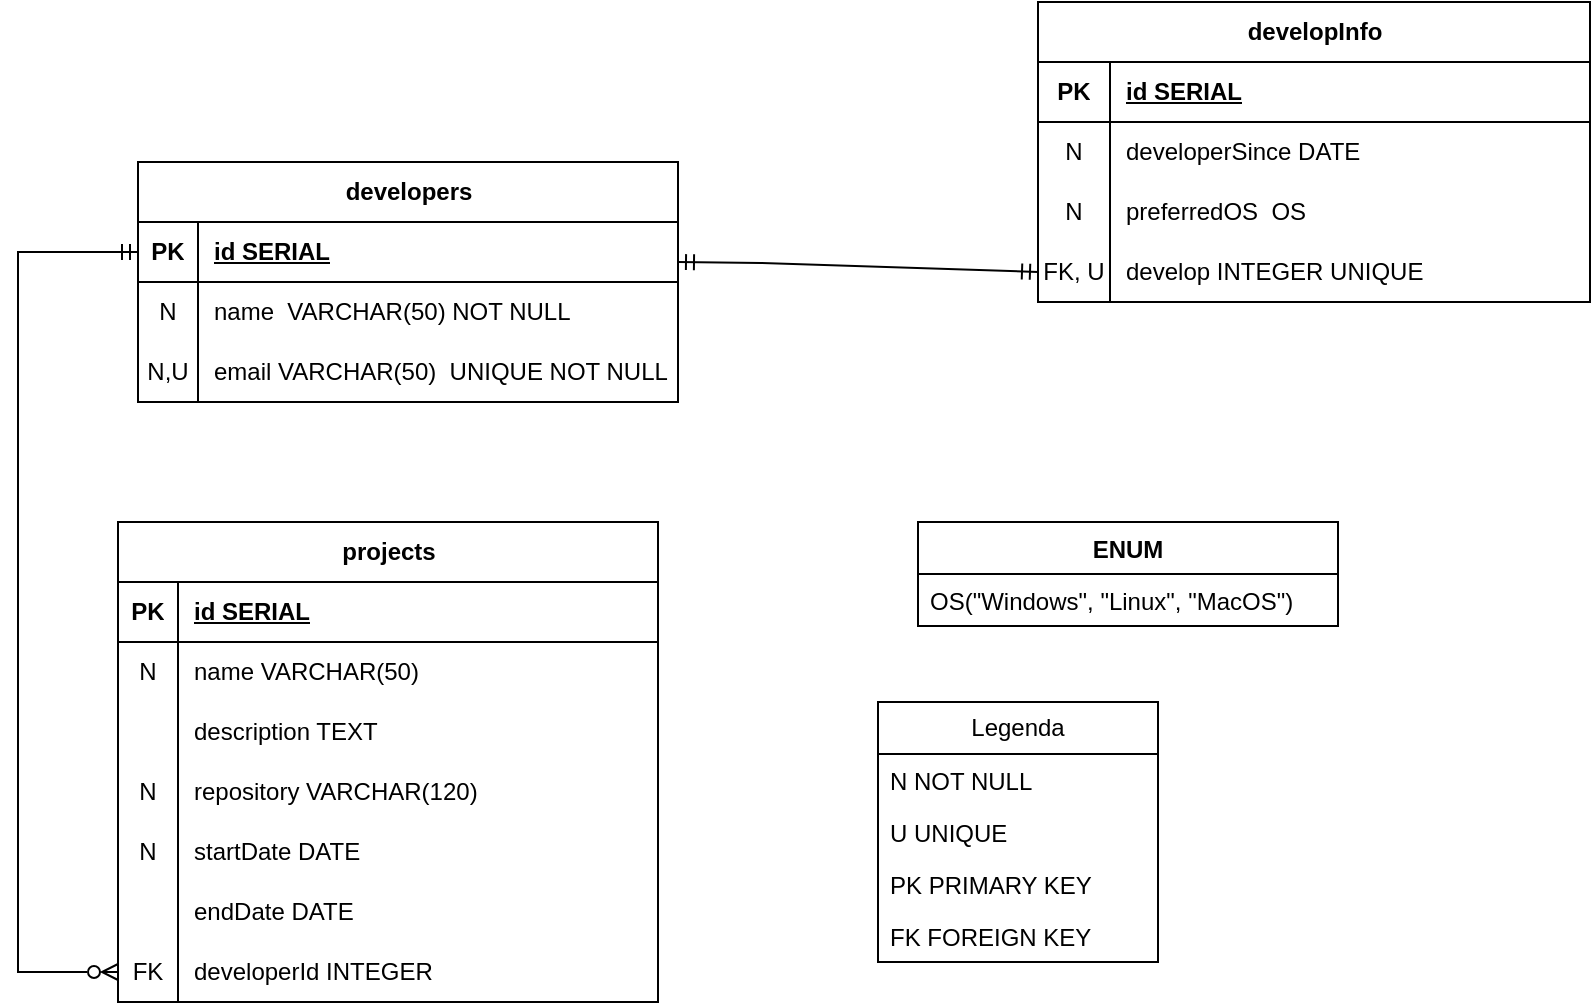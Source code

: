 <mxfile version="21.3.7" type="github">
  <diagram name="Página-1" id="qRXzVIsyfA_riDhHCWzU">
    <mxGraphModel dx="1408" dy="756" grid="1" gridSize="10" guides="1" tooltips="1" connect="1" arrows="1" fold="1" page="1" pageScale="1" pageWidth="827" pageHeight="1169" math="0" shadow="0">
      <root>
        <mxCell id="0" />
        <mxCell id="1" parent="0" />
        <mxCell id="hGeNGTA0IzrJumIQv7Sc-45" style="edgeStyle=none;rounded=0;orthogonalLoop=1;jettySize=auto;html=1;startArrow=ERmandOne;startFill=0;endArrow=ERmandOne;endFill=0;exitX=1;exitY=0.667;exitDx=0;exitDy=0;entryX=0;entryY=0.5;entryDx=0;entryDy=0;exitPerimeter=0;" edge="1" parent="1" source="hGeNGTA0IzrJumIQv7Sc-74" target="hGeNGTA0IzrJumIQv7Sc-57">
          <mxGeometry relative="1" as="geometry">
            <mxPoint x="510" y="230" as="targetPoint" />
            <mxPoint x="300" y="230" as="sourcePoint" />
            <Array as="points">
              <mxPoint x="401.5" y="230.5" />
            </Array>
          </mxGeometry>
        </mxCell>
        <mxCell id="hGeNGTA0IzrJumIQv7Sc-47" value="developInfo" style="shape=table;startSize=30;container=1;collapsible=1;childLayout=tableLayout;fixedRows=1;rowLines=0;fontStyle=1;align=center;resizeLast=1;html=1;" vertex="1" parent="1">
          <mxGeometry x="540" y="100" width="276" height="150" as="geometry" />
        </mxCell>
        <mxCell id="hGeNGTA0IzrJumIQv7Sc-48" value="" style="shape=tableRow;horizontal=0;startSize=0;swimlaneHead=0;swimlaneBody=0;fillColor=none;collapsible=0;dropTarget=0;points=[[0,0.5],[1,0.5]];portConstraint=eastwest;top=0;left=0;right=0;bottom=1;" vertex="1" parent="hGeNGTA0IzrJumIQv7Sc-47">
          <mxGeometry y="30" width="276" height="30" as="geometry" />
        </mxCell>
        <mxCell id="hGeNGTA0IzrJumIQv7Sc-49" value="PK" style="shape=partialRectangle;connectable=0;fillColor=none;top=0;left=0;bottom=0;right=0;fontStyle=1;overflow=hidden;whiteSpace=wrap;html=1;" vertex="1" parent="hGeNGTA0IzrJumIQv7Sc-48">
          <mxGeometry width="36" height="30" as="geometry">
            <mxRectangle width="36" height="30" as="alternateBounds" />
          </mxGeometry>
        </mxCell>
        <mxCell id="hGeNGTA0IzrJumIQv7Sc-50" value="id SERIAL" style="shape=partialRectangle;connectable=0;fillColor=none;top=0;left=0;bottom=0;right=0;align=left;spacingLeft=6;fontStyle=5;overflow=hidden;whiteSpace=wrap;html=1;" vertex="1" parent="hGeNGTA0IzrJumIQv7Sc-48">
          <mxGeometry x="36" width="240" height="30" as="geometry">
            <mxRectangle width="240" height="30" as="alternateBounds" />
          </mxGeometry>
        </mxCell>
        <mxCell id="hGeNGTA0IzrJumIQv7Sc-51" value="" style="shape=tableRow;horizontal=0;startSize=0;swimlaneHead=0;swimlaneBody=0;fillColor=none;collapsible=0;dropTarget=0;points=[[0,0.5],[1,0.5]];portConstraint=eastwest;top=0;left=0;right=0;bottom=0;" vertex="1" parent="hGeNGTA0IzrJumIQv7Sc-47">
          <mxGeometry y="60" width="276" height="30" as="geometry" />
        </mxCell>
        <mxCell id="hGeNGTA0IzrJumIQv7Sc-52" value="N" style="shape=partialRectangle;connectable=0;fillColor=none;top=0;left=0;bottom=0;right=0;editable=1;overflow=hidden;whiteSpace=wrap;html=1;" vertex="1" parent="hGeNGTA0IzrJumIQv7Sc-51">
          <mxGeometry width="36" height="30" as="geometry">
            <mxRectangle width="36" height="30" as="alternateBounds" />
          </mxGeometry>
        </mxCell>
        <mxCell id="hGeNGTA0IzrJumIQv7Sc-53" value="developerSince DATE&amp;nbsp;" style="shape=partialRectangle;connectable=0;fillColor=none;top=0;left=0;bottom=0;right=0;align=left;spacingLeft=6;overflow=hidden;whiteSpace=wrap;html=1;" vertex="1" parent="hGeNGTA0IzrJumIQv7Sc-51">
          <mxGeometry x="36" width="240" height="30" as="geometry">
            <mxRectangle width="240" height="30" as="alternateBounds" />
          </mxGeometry>
        </mxCell>
        <mxCell id="hGeNGTA0IzrJumIQv7Sc-54" value="" style="shape=tableRow;horizontal=0;startSize=0;swimlaneHead=0;swimlaneBody=0;fillColor=none;collapsible=0;dropTarget=0;points=[[0,0.5],[1,0.5]];portConstraint=eastwest;top=0;left=0;right=0;bottom=0;" vertex="1" parent="hGeNGTA0IzrJumIQv7Sc-47">
          <mxGeometry y="90" width="276" height="30" as="geometry" />
        </mxCell>
        <mxCell id="hGeNGTA0IzrJumIQv7Sc-55" value="N" style="shape=partialRectangle;connectable=0;fillColor=none;top=0;left=0;bottom=0;right=0;editable=1;overflow=hidden;whiteSpace=wrap;html=1;" vertex="1" parent="hGeNGTA0IzrJumIQv7Sc-54">
          <mxGeometry width="36" height="30" as="geometry">
            <mxRectangle width="36" height="30" as="alternateBounds" />
          </mxGeometry>
        </mxCell>
        <mxCell id="hGeNGTA0IzrJumIQv7Sc-56" value="preferredOS&amp;nbsp; OS&amp;nbsp;" style="shape=partialRectangle;connectable=0;fillColor=none;top=0;left=0;bottom=0;right=0;align=left;spacingLeft=6;overflow=hidden;whiteSpace=wrap;html=1;" vertex="1" parent="hGeNGTA0IzrJumIQv7Sc-54">
          <mxGeometry x="36" width="240" height="30" as="geometry">
            <mxRectangle width="240" height="30" as="alternateBounds" />
          </mxGeometry>
        </mxCell>
        <mxCell id="hGeNGTA0IzrJumIQv7Sc-57" value="" style="shape=tableRow;horizontal=0;startSize=0;swimlaneHead=0;swimlaneBody=0;fillColor=none;collapsible=0;dropTarget=0;points=[[0,0.5],[1,0.5]];portConstraint=eastwest;top=0;left=0;right=0;bottom=0;" vertex="1" parent="hGeNGTA0IzrJumIQv7Sc-47">
          <mxGeometry y="120" width="276" height="30" as="geometry" />
        </mxCell>
        <mxCell id="hGeNGTA0IzrJumIQv7Sc-58" value="FK, U" style="shape=partialRectangle;connectable=0;fillColor=none;top=0;left=0;bottom=0;right=0;editable=1;overflow=hidden;whiteSpace=wrap;html=1;" vertex="1" parent="hGeNGTA0IzrJumIQv7Sc-57">
          <mxGeometry width="36" height="30" as="geometry">
            <mxRectangle width="36" height="30" as="alternateBounds" />
          </mxGeometry>
        </mxCell>
        <mxCell id="hGeNGTA0IzrJumIQv7Sc-59" value="develop INTEGER UNIQUE" style="shape=partialRectangle;connectable=0;fillColor=none;top=0;left=0;bottom=0;right=0;align=left;spacingLeft=6;overflow=hidden;whiteSpace=wrap;html=1;" vertex="1" parent="hGeNGTA0IzrJumIQv7Sc-57">
          <mxGeometry x="36" width="240" height="30" as="geometry">
            <mxRectangle width="240" height="30" as="alternateBounds" />
          </mxGeometry>
        </mxCell>
        <mxCell id="hGeNGTA0IzrJumIQv7Sc-60" value="projects" style="shape=table;startSize=30;container=1;collapsible=1;childLayout=tableLayout;fixedRows=1;rowLines=0;fontStyle=1;align=center;resizeLast=1;html=1;" vertex="1" parent="1">
          <mxGeometry x="80" y="360" width="270" height="240" as="geometry" />
        </mxCell>
        <mxCell id="hGeNGTA0IzrJumIQv7Sc-61" value="" style="shape=tableRow;horizontal=0;startSize=0;swimlaneHead=0;swimlaneBody=0;fillColor=none;collapsible=0;dropTarget=0;points=[[0,0.5],[1,0.5]];portConstraint=eastwest;top=0;left=0;right=0;bottom=1;" vertex="1" parent="hGeNGTA0IzrJumIQv7Sc-60">
          <mxGeometry y="30" width="270" height="30" as="geometry" />
        </mxCell>
        <mxCell id="hGeNGTA0IzrJumIQv7Sc-62" value="PK" style="shape=partialRectangle;connectable=0;fillColor=none;top=0;left=0;bottom=0;right=0;fontStyle=1;overflow=hidden;whiteSpace=wrap;html=1;" vertex="1" parent="hGeNGTA0IzrJumIQv7Sc-61">
          <mxGeometry width="30" height="30" as="geometry">
            <mxRectangle width="30" height="30" as="alternateBounds" />
          </mxGeometry>
        </mxCell>
        <mxCell id="hGeNGTA0IzrJumIQv7Sc-63" value="id SERIAL" style="shape=partialRectangle;connectable=0;fillColor=none;top=0;left=0;bottom=0;right=0;align=left;spacingLeft=6;fontStyle=5;overflow=hidden;whiteSpace=wrap;html=1;" vertex="1" parent="hGeNGTA0IzrJumIQv7Sc-61">
          <mxGeometry x="30" width="240" height="30" as="geometry">
            <mxRectangle width="240" height="30" as="alternateBounds" />
          </mxGeometry>
        </mxCell>
        <mxCell id="hGeNGTA0IzrJumIQv7Sc-64" value="" style="shape=tableRow;horizontal=0;startSize=0;swimlaneHead=0;swimlaneBody=0;fillColor=none;collapsible=0;dropTarget=0;points=[[0,0.5],[1,0.5]];portConstraint=eastwest;top=0;left=0;right=0;bottom=0;" vertex="1" parent="hGeNGTA0IzrJumIQv7Sc-60">
          <mxGeometry y="60" width="270" height="30" as="geometry" />
        </mxCell>
        <mxCell id="hGeNGTA0IzrJumIQv7Sc-65" value="N" style="shape=partialRectangle;connectable=0;fillColor=none;top=0;left=0;bottom=0;right=0;editable=1;overflow=hidden;whiteSpace=wrap;html=1;" vertex="1" parent="hGeNGTA0IzrJumIQv7Sc-64">
          <mxGeometry width="30" height="30" as="geometry">
            <mxRectangle width="30" height="30" as="alternateBounds" />
          </mxGeometry>
        </mxCell>
        <mxCell id="hGeNGTA0IzrJumIQv7Sc-66" value="name VARCHAR(50)&amp;nbsp;" style="shape=partialRectangle;connectable=0;fillColor=none;top=0;left=0;bottom=0;right=0;align=left;spacingLeft=6;overflow=hidden;whiteSpace=wrap;html=1;" vertex="1" parent="hGeNGTA0IzrJumIQv7Sc-64">
          <mxGeometry x="30" width="240" height="30" as="geometry">
            <mxRectangle width="240" height="30" as="alternateBounds" />
          </mxGeometry>
        </mxCell>
        <mxCell id="hGeNGTA0IzrJumIQv7Sc-67" value="" style="shape=tableRow;horizontal=0;startSize=0;swimlaneHead=0;swimlaneBody=0;fillColor=none;collapsible=0;dropTarget=0;points=[[0,0.5],[1,0.5]];portConstraint=eastwest;top=0;left=0;right=0;bottom=0;" vertex="1" parent="hGeNGTA0IzrJumIQv7Sc-60">
          <mxGeometry y="90" width="270" height="30" as="geometry" />
        </mxCell>
        <mxCell id="hGeNGTA0IzrJumIQv7Sc-68" value="" style="shape=partialRectangle;connectable=0;fillColor=none;top=0;left=0;bottom=0;right=0;editable=1;overflow=hidden;whiteSpace=wrap;html=1;" vertex="1" parent="hGeNGTA0IzrJumIQv7Sc-67">
          <mxGeometry width="30" height="30" as="geometry">
            <mxRectangle width="30" height="30" as="alternateBounds" />
          </mxGeometry>
        </mxCell>
        <mxCell id="hGeNGTA0IzrJumIQv7Sc-69" value="description TEXT" style="shape=partialRectangle;connectable=0;fillColor=none;top=0;left=0;bottom=0;right=0;align=left;spacingLeft=6;overflow=hidden;whiteSpace=wrap;html=1;" vertex="1" parent="hGeNGTA0IzrJumIQv7Sc-67">
          <mxGeometry x="30" width="240" height="30" as="geometry">
            <mxRectangle width="240" height="30" as="alternateBounds" />
          </mxGeometry>
        </mxCell>
        <mxCell id="hGeNGTA0IzrJumIQv7Sc-70" value="" style="shape=tableRow;horizontal=0;startSize=0;swimlaneHead=0;swimlaneBody=0;fillColor=none;collapsible=0;dropTarget=0;points=[[0,0.5],[1,0.5]];portConstraint=eastwest;top=0;left=0;right=0;bottom=0;" vertex="1" parent="hGeNGTA0IzrJumIQv7Sc-60">
          <mxGeometry y="120" width="270" height="30" as="geometry" />
        </mxCell>
        <mxCell id="hGeNGTA0IzrJumIQv7Sc-71" value="N" style="shape=partialRectangle;connectable=0;fillColor=none;top=0;left=0;bottom=0;right=0;editable=1;overflow=hidden;whiteSpace=wrap;html=1;" vertex="1" parent="hGeNGTA0IzrJumIQv7Sc-70">
          <mxGeometry width="30" height="30" as="geometry">
            <mxRectangle width="30" height="30" as="alternateBounds" />
          </mxGeometry>
        </mxCell>
        <mxCell id="hGeNGTA0IzrJumIQv7Sc-72" value="repository VARCHAR(120)&amp;nbsp;" style="shape=partialRectangle;connectable=0;fillColor=none;top=0;left=0;bottom=0;right=0;align=left;spacingLeft=6;overflow=hidden;whiteSpace=wrap;html=1;" vertex="1" parent="hGeNGTA0IzrJumIQv7Sc-70">
          <mxGeometry x="30" width="240" height="30" as="geometry">
            <mxRectangle width="240" height="30" as="alternateBounds" />
          </mxGeometry>
        </mxCell>
        <mxCell id="hGeNGTA0IzrJumIQv7Sc-86" style="shape=tableRow;horizontal=0;startSize=0;swimlaneHead=0;swimlaneBody=0;fillColor=none;collapsible=0;dropTarget=0;points=[[0,0.5],[1,0.5]];portConstraint=eastwest;top=0;left=0;right=0;bottom=0;" vertex="1" parent="hGeNGTA0IzrJumIQv7Sc-60">
          <mxGeometry y="150" width="270" height="30" as="geometry" />
        </mxCell>
        <mxCell id="hGeNGTA0IzrJumIQv7Sc-87" value="N" style="shape=partialRectangle;connectable=0;fillColor=none;top=0;left=0;bottom=0;right=0;editable=1;overflow=hidden;whiteSpace=wrap;html=1;" vertex="1" parent="hGeNGTA0IzrJumIQv7Sc-86">
          <mxGeometry width="30" height="30" as="geometry">
            <mxRectangle width="30" height="30" as="alternateBounds" />
          </mxGeometry>
        </mxCell>
        <mxCell id="hGeNGTA0IzrJumIQv7Sc-88" value="startDate DATE&amp;nbsp;" style="shape=partialRectangle;connectable=0;fillColor=none;top=0;left=0;bottom=0;right=0;align=left;spacingLeft=6;overflow=hidden;whiteSpace=wrap;html=1;" vertex="1" parent="hGeNGTA0IzrJumIQv7Sc-86">
          <mxGeometry x="30" width="240" height="30" as="geometry">
            <mxRectangle width="240" height="30" as="alternateBounds" />
          </mxGeometry>
        </mxCell>
        <mxCell id="hGeNGTA0IzrJumIQv7Sc-89" style="shape=tableRow;horizontal=0;startSize=0;swimlaneHead=0;swimlaneBody=0;fillColor=none;collapsible=0;dropTarget=0;points=[[0,0.5],[1,0.5]];portConstraint=eastwest;top=0;left=0;right=0;bottom=0;" vertex="1" parent="hGeNGTA0IzrJumIQv7Sc-60">
          <mxGeometry y="180" width="270" height="30" as="geometry" />
        </mxCell>
        <mxCell id="hGeNGTA0IzrJumIQv7Sc-90" style="shape=partialRectangle;connectable=0;fillColor=none;top=0;left=0;bottom=0;right=0;editable=1;overflow=hidden;whiteSpace=wrap;html=1;" vertex="1" parent="hGeNGTA0IzrJumIQv7Sc-89">
          <mxGeometry width="30" height="30" as="geometry">
            <mxRectangle width="30" height="30" as="alternateBounds" />
          </mxGeometry>
        </mxCell>
        <mxCell id="hGeNGTA0IzrJumIQv7Sc-91" value="endDate DATE" style="shape=partialRectangle;connectable=0;fillColor=none;top=0;left=0;bottom=0;right=0;align=left;spacingLeft=6;overflow=hidden;whiteSpace=wrap;html=1;" vertex="1" parent="hGeNGTA0IzrJumIQv7Sc-89">
          <mxGeometry x="30" width="240" height="30" as="geometry">
            <mxRectangle width="240" height="30" as="alternateBounds" />
          </mxGeometry>
        </mxCell>
        <mxCell id="hGeNGTA0IzrJumIQv7Sc-92" style="shape=tableRow;horizontal=0;startSize=0;swimlaneHead=0;swimlaneBody=0;fillColor=none;collapsible=0;dropTarget=0;points=[[0,0.5],[1,0.5]];portConstraint=eastwest;top=0;left=0;right=0;bottom=0;" vertex="1" parent="hGeNGTA0IzrJumIQv7Sc-60">
          <mxGeometry y="210" width="270" height="30" as="geometry" />
        </mxCell>
        <mxCell id="hGeNGTA0IzrJumIQv7Sc-93" value="FK" style="shape=partialRectangle;connectable=0;fillColor=none;top=0;left=0;bottom=0;right=0;editable=1;overflow=hidden;whiteSpace=wrap;html=1;" vertex="1" parent="hGeNGTA0IzrJumIQv7Sc-92">
          <mxGeometry width="30" height="30" as="geometry">
            <mxRectangle width="30" height="30" as="alternateBounds" />
          </mxGeometry>
        </mxCell>
        <mxCell id="hGeNGTA0IzrJumIQv7Sc-94" value="developerId INTEGER&amp;nbsp;" style="shape=partialRectangle;connectable=0;fillColor=none;top=0;left=0;bottom=0;right=0;align=left;spacingLeft=6;overflow=hidden;whiteSpace=wrap;html=1;" vertex="1" parent="hGeNGTA0IzrJumIQv7Sc-92">
          <mxGeometry x="30" width="240" height="30" as="geometry">
            <mxRectangle width="240" height="30" as="alternateBounds" />
          </mxGeometry>
        </mxCell>
        <mxCell id="hGeNGTA0IzrJumIQv7Sc-73" value="developers" style="shape=table;startSize=30;container=1;collapsible=1;childLayout=tableLayout;fixedRows=1;rowLines=0;fontStyle=1;align=center;resizeLast=1;html=1;" vertex="1" parent="1">
          <mxGeometry x="90" y="180" width="270" height="120" as="geometry" />
        </mxCell>
        <mxCell id="hGeNGTA0IzrJumIQv7Sc-74" value="" style="shape=tableRow;horizontal=0;startSize=0;swimlaneHead=0;swimlaneBody=0;fillColor=none;collapsible=0;dropTarget=0;points=[[0,0.5],[1,0.5]];portConstraint=eastwest;top=0;left=0;right=0;bottom=1;" vertex="1" parent="hGeNGTA0IzrJumIQv7Sc-73">
          <mxGeometry y="30" width="270" height="30" as="geometry" />
        </mxCell>
        <mxCell id="hGeNGTA0IzrJumIQv7Sc-75" value="PK" style="shape=partialRectangle;connectable=0;fillColor=none;top=0;left=0;bottom=0;right=0;fontStyle=1;overflow=hidden;whiteSpace=wrap;html=1;" vertex="1" parent="hGeNGTA0IzrJumIQv7Sc-74">
          <mxGeometry width="30" height="30" as="geometry">
            <mxRectangle width="30" height="30" as="alternateBounds" />
          </mxGeometry>
        </mxCell>
        <mxCell id="hGeNGTA0IzrJumIQv7Sc-76" value="id SERIAL" style="shape=partialRectangle;connectable=0;fillColor=none;top=0;left=0;bottom=0;right=0;align=left;spacingLeft=6;fontStyle=5;overflow=hidden;whiteSpace=wrap;html=1;" vertex="1" parent="hGeNGTA0IzrJumIQv7Sc-74">
          <mxGeometry x="30" width="240" height="30" as="geometry">
            <mxRectangle width="240" height="30" as="alternateBounds" />
          </mxGeometry>
        </mxCell>
        <mxCell id="hGeNGTA0IzrJumIQv7Sc-77" value="" style="shape=tableRow;horizontal=0;startSize=0;swimlaneHead=0;swimlaneBody=0;fillColor=none;collapsible=0;dropTarget=0;points=[[0,0.5],[1,0.5]];portConstraint=eastwest;top=0;left=0;right=0;bottom=0;" vertex="1" parent="hGeNGTA0IzrJumIQv7Sc-73">
          <mxGeometry y="60" width="270" height="30" as="geometry" />
        </mxCell>
        <mxCell id="hGeNGTA0IzrJumIQv7Sc-78" value="N" style="shape=partialRectangle;connectable=0;fillColor=none;top=0;left=0;bottom=0;right=0;editable=1;overflow=hidden;whiteSpace=wrap;html=1;" vertex="1" parent="hGeNGTA0IzrJumIQv7Sc-77">
          <mxGeometry width="30" height="30" as="geometry">
            <mxRectangle width="30" height="30" as="alternateBounds" />
          </mxGeometry>
        </mxCell>
        <mxCell id="hGeNGTA0IzrJumIQv7Sc-79" value="name&amp;nbsp; VARCHAR(50) NOT NULL" style="shape=partialRectangle;connectable=0;fillColor=none;top=0;left=0;bottom=0;right=0;align=left;spacingLeft=6;overflow=hidden;whiteSpace=wrap;html=1;" vertex="1" parent="hGeNGTA0IzrJumIQv7Sc-77">
          <mxGeometry x="30" width="240" height="30" as="geometry">
            <mxRectangle width="240" height="30" as="alternateBounds" />
          </mxGeometry>
        </mxCell>
        <mxCell id="hGeNGTA0IzrJumIQv7Sc-80" value="" style="shape=tableRow;horizontal=0;startSize=0;swimlaneHead=0;swimlaneBody=0;fillColor=none;collapsible=0;dropTarget=0;points=[[0,0.5],[1,0.5]];portConstraint=eastwest;top=0;left=0;right=0;bottom=0;" vertex="1" parent="hGeNGTA0IzrJumIQv7Sc-73">
          <mxGeometry y="90" width="270" height="30" as="geometry" />
        </mxCell>
        <mxCell id="hGeNGTA0IzrJumIQv7Sc-81" value="N,U" style="shape=partialRectangle;connectable=0;fillColor=none;top=0;left=0;bottom=0;right=0;editable=1;overflow=hidden;whiteSpace=wrap;html=1;" vertex="1" parent="hGeNGTA0IzrJumIQv7Sc-80">
          <mxGeometry width="30" height="30" as="geometry">
            <mxRectangle width="30" height="30" as="alternateBounds" />
          </mxGeometry>
        </mxCell>
        <mxCell id="hGeNGTA0IzrJumIQv7Sc-82" value="email VARCHAR(50)&amp;nbsp; UNIQUE NOT NULL" style="shape=partialRectangle;connectable=0;fillColor=none;top=0;left=0;bottom=0;right=0;align=left;spacingLeft=6;overflow=hidden;whiteSpace=wrap;html=1;" vertex="1" parent="hGeNGTA0IzrJumIQv7Sc-80">
          <mxGeometry x="30" width="240" height="30" as="geometry">
            <mxRectangle width="240" height="30" as="alternateBounds" />
          </mxGeometry>
        </mxCell>
        <mxCell id="hGeNGTA0IzrJumIQv7Sc-101" value="ENUM" style="swimlane;fontStyle=1;align=center;verticalAlign=top;childLayout=stackLayout;horizontal=1;startSize=26;horizontalStack=0;resizeParent=1;resizeParentMax=0;resizeLast=0;collapsible=1;marginBottom=0;whiteSpace=wrap;html=1;" vertex="1" parent="1">
          <mxGeometry x="480" y="360" width="210" height="52" as="geometry" />
        </mxCell>
        <mxCell id="hGeNGTA0IzrJumIQv7Sc-102" value="OS(&quot;Windows&quot;, &quot;Linux&quot;, &quot;MacOS&quot;)" style="text;strokeColor=none;fillColor=none;align=left;verticalAlign=top;spacingLeft=4;spacingRight=4;overflow=hidden;rotatable=0;points=[[0,0.5],[1,0.5]];portConstraint=eastwest;whiteSpace=wrap;html=1;" vertex="1" parent="hGeNGTA0IzrJumIQv7Sc-101">
          <mxGeometry y="26" width="210" height="26" as="geometry" />
        </mxCell>
        <mxCell id="hGeNGTA0IzrJumIQv7Sc-105" style="edgeStyle=orthogonalEdgeStyle;rounded=0;orthogonalLoop=1;jettySize=auto;html=1;exitX=0;exitY=0.5;exitDx=0;exitDy=0;entryX=0;entryY=0.5;entryDx=0;entryDy=0;startArrow=ERmandOne;startFill=0;endArrow=ERzeroToMany;endFill=0;" edge="1" parent="1" source="hGeNGTA0IzrJumIQv7Sc-74" target="hGeNGTA0IzrJumIQv7Sc-92">
          <mxGeometry relative="1" as="geometry">
            <mxPoint x="20" y="600" as="targetPoint" />
            <Array as="points">
              <mxPoint x="30" y="225" />
              <mxPoint x="30" y="585" />
            </Array>
          </mxGeometry>
        </mxCell>
        <mxCell id="hGeNGTA0IzrJumIQv7Sc-106" value="Legenda" style="swimlane;fontStyle=0;childLayout=stackLayout;horizontal=1;startSize=26;fillColor=none;horizontalStack=0;resizeParent=1;resizeParentMax=0;resizeLast=0;collapsible=1;marginBottom=0;whiteSpace=wrap;html=1;" vertex="1" parent="1">
          <mxGeometry x="460" y="450" width="140" height="130" as="geometry" />
        </mxCell>
        <mxCell id="hGeNGTA0IzrJumIQv7Sc-107" value="N NOT NULL" style="text;strokeColor=none;fillColor=none;align=left;verticalAlign=top;spacingLeft=4;spacingRight=4;overflow=hidden;rotatable=0;points=[[0,0.5],[1,0.5]];portConstraint=eastwest;whiteSpace=wrap;html=1;" vertex="1" parent="hGeNGTA0IzrJumIQv7Sc-106">
          <mxGeometry y="26" width="140" height="26" as="geometry" />
        </mxCell>
        <mxCell id="hGeNGTA0IzrJumIQv7Sc-108" value="U UNIQUE" style="text;strokeColor=none;fillColor=none;align=left;verticalAlign=top;spacingLeft=4;spacingRight=4;overflow=hidden;rotatable=0;points=[[0,0.5],[1,0.5]];portConstraint=eastwest;whiteSpace=wrap;html=1;" vertex="1" parent="hGeNGTA0IzrJumIQv7Sc-106">
          <mxGeometry y="52" width="140" height="26" as="geometry" />
        </mxCell>
        <mxCell id="hGeNGTA0IzrJumIQv7Sc-109" value="PK PRIMARY KEY" style="text;strokeColor=none;fillColor=none;align=left;verticalAlign=top;spacingLeft=4;spacingRight=4;overflow=hidden;rotatable=0;points=[[0,0.5],[1,0.5]];portConstraint=eastwest;whiteSpace=wrap;html=1;" vertex="1" parent="hGeNGTA0IzrJumIQv7Sc-106">
          <mxGeometry y="78" width="140" height="26" as="geometry" />
        </mxCell>
        <mxCell id="hGeNGTA0IzrJumIQv7Sc-110" value="FK FOREIGN KEY" style="text;strokeColor=none;fillColor=none;align=left;verticalAlign=top;spacingLeft=4;spacingRight=4;overflow=hidden;rotatable=0;points=[[0,0.5],[1,0.5]];portConstraint=eastwest;whiteSpace=wrap;html=1;" vertex="1" parent="hGeNGTA0IzrJumIQv7Sc-106">
          <mxGeometry y="104" width="140" height="26" as="geometry" />
        </mxCell>
      </root>
    </mxGraphModel>
  </diagram>
</mxfile>
